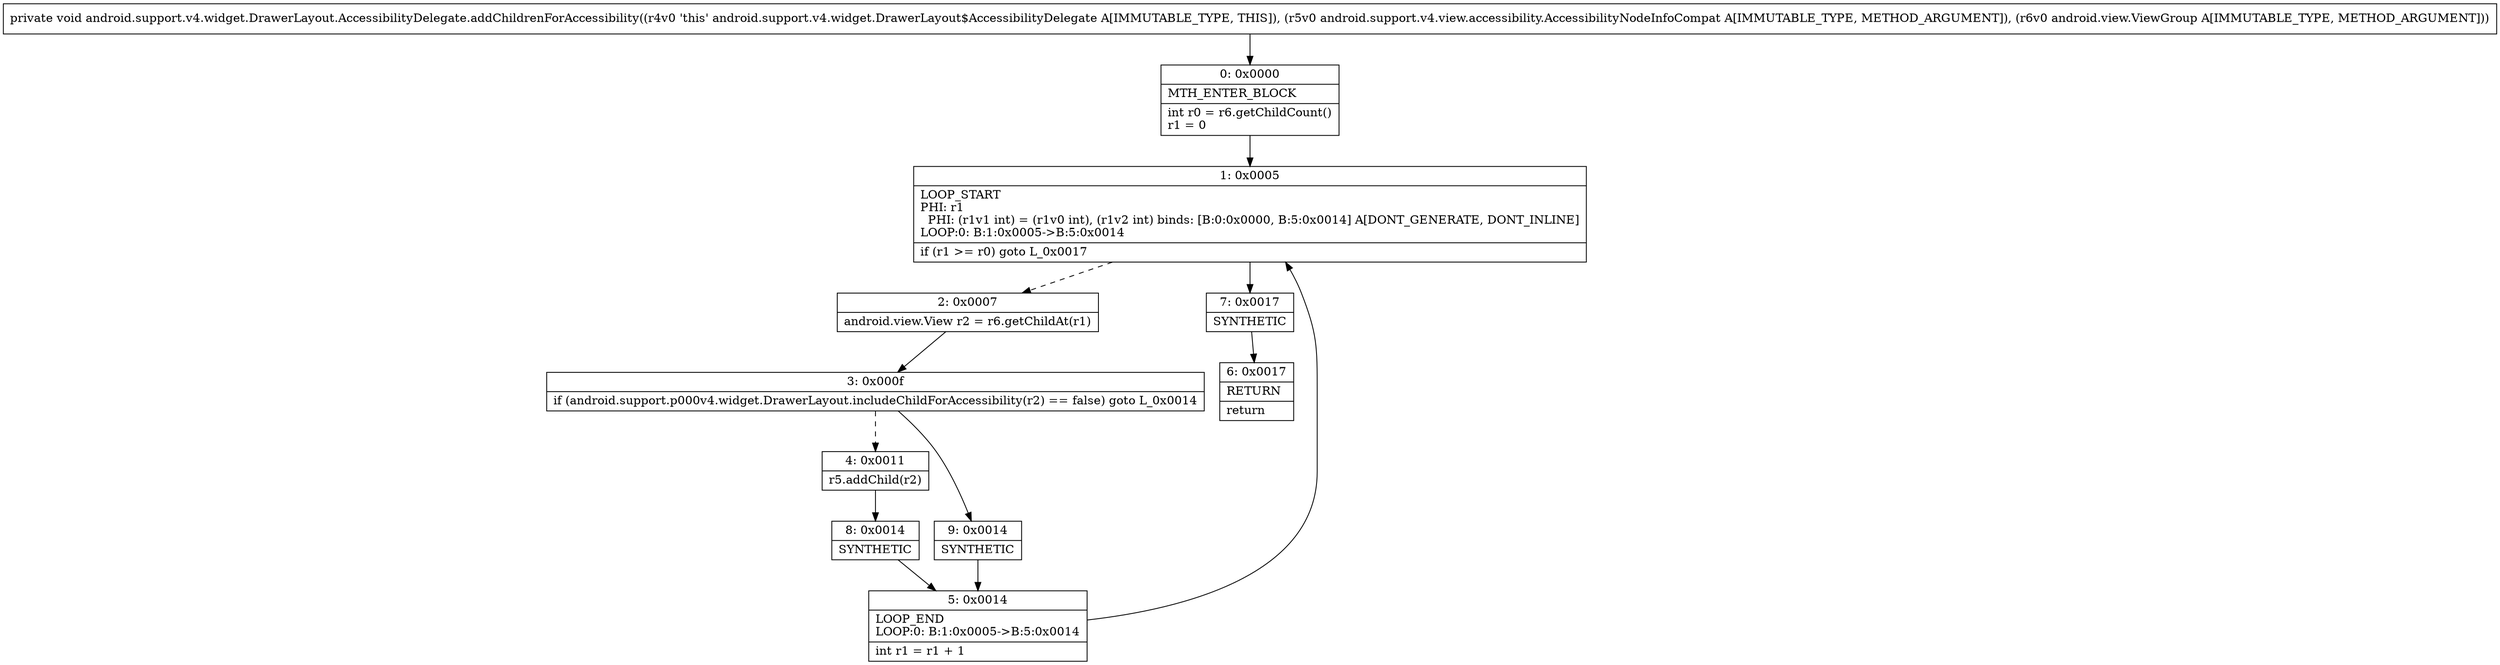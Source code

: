 digraph "CFG forandroid.support.v4.widget.DrawerLayout.AccessibilityDelegate.addChildrenForAccessibility(Landroid\/support\/v4\/view\/accessibility\/AccessibilityNodeInfoCompat;Landroid\/view\/ViewGroup;)V" {
Node_0 [shape=record,label="{0\:\ 0x0000|MTH_ENTER_BLOCK\l|int r0 = r6.getChildCount()\lr1 = 0\l}"];
Node_1 [shape=record,label="{1\:\ 0x0005|LOOP_START\lPHI: r1 \l  PHI: (r1v1 int) = (r1v0 int), (r1v2 int) binds: [B:0:0x0000, B:5:0x0014] A[DONT_GENERATE, DONT_INLINE]\lLOOP:0: B:1:0x0005\-\>B:5:0x0014\l|if (r1 \>= r0) goto L_0x0017\l}"];
Node_2 [shape=record,label="{2\:\ 0x0007|android.view.View r2 = r6.getChildAt(r1)\l}"];
Node_3 [shape=record,label="{3\:\ 0x000f|if (android.support.p000v4.widget.DrawerLayout.includeChildForAccessibility(r2) == false) goto L_0x0014\l}"];
Node_4 [shape=record,label="{4\:\ 0x0011|r5.addChild(r2)\l}"];
Node_5 [shape=record,label="{5\:\ 0x0014|LOOP_END\lLOOP:0: B:1:0x0005\-\>B:5:0x0014\l|int r1 = r1 + 1\l}"];
Node_6 [shape=record,label="{6\:\ 0x0017|RETURN\l|return\l}"];
Node_7 [shape=record,label="{7\:\ 0x0017|SYNTHETIC\l}"];
Node_8 [shape=record,label="{8\:\ 0x0014|SYNTHETIC\l}"];
Node_9 [shape=record,label="{9\:\ 0x0014|SYNTHETIC\l}"];
MethodNode[shape=record,label="{private void android.support.v4.widget.DrawerLayout.AccessibilityDelegate.addChildrenForAccessibility((r4v0 'this' android.support.v4.widget.DrawerLayout$AccessibilityDelegate A[IMMUTABLE_TYPE, THIS]), (r5v0 android.support.v4.view.accessibility.AccessibilityNodeInfoCompat A[IMMUTABLE_TYPE, METHOD_ARGUMENT]), (r6v0 android.view.ViewGroup A[IMMUTABLE_TYPE, METHOD_ARGUMENT])) }"];
MethodNode -> Node_0;
Node_0 -> Node_1;
Node_1 -> Node_2[style=dashed];
Node_1 -> Node_7;
Node_2 -> Node_3;
Node_3 -> Node_4[style=dashed];
Node_3 -> Node_9;
Node_4 -> Node_8;
Node_5 -> Node_1;
Node_7 -> Node_6;
Node_8 -> Node_5;
Node_9 -> Node_5;
}


